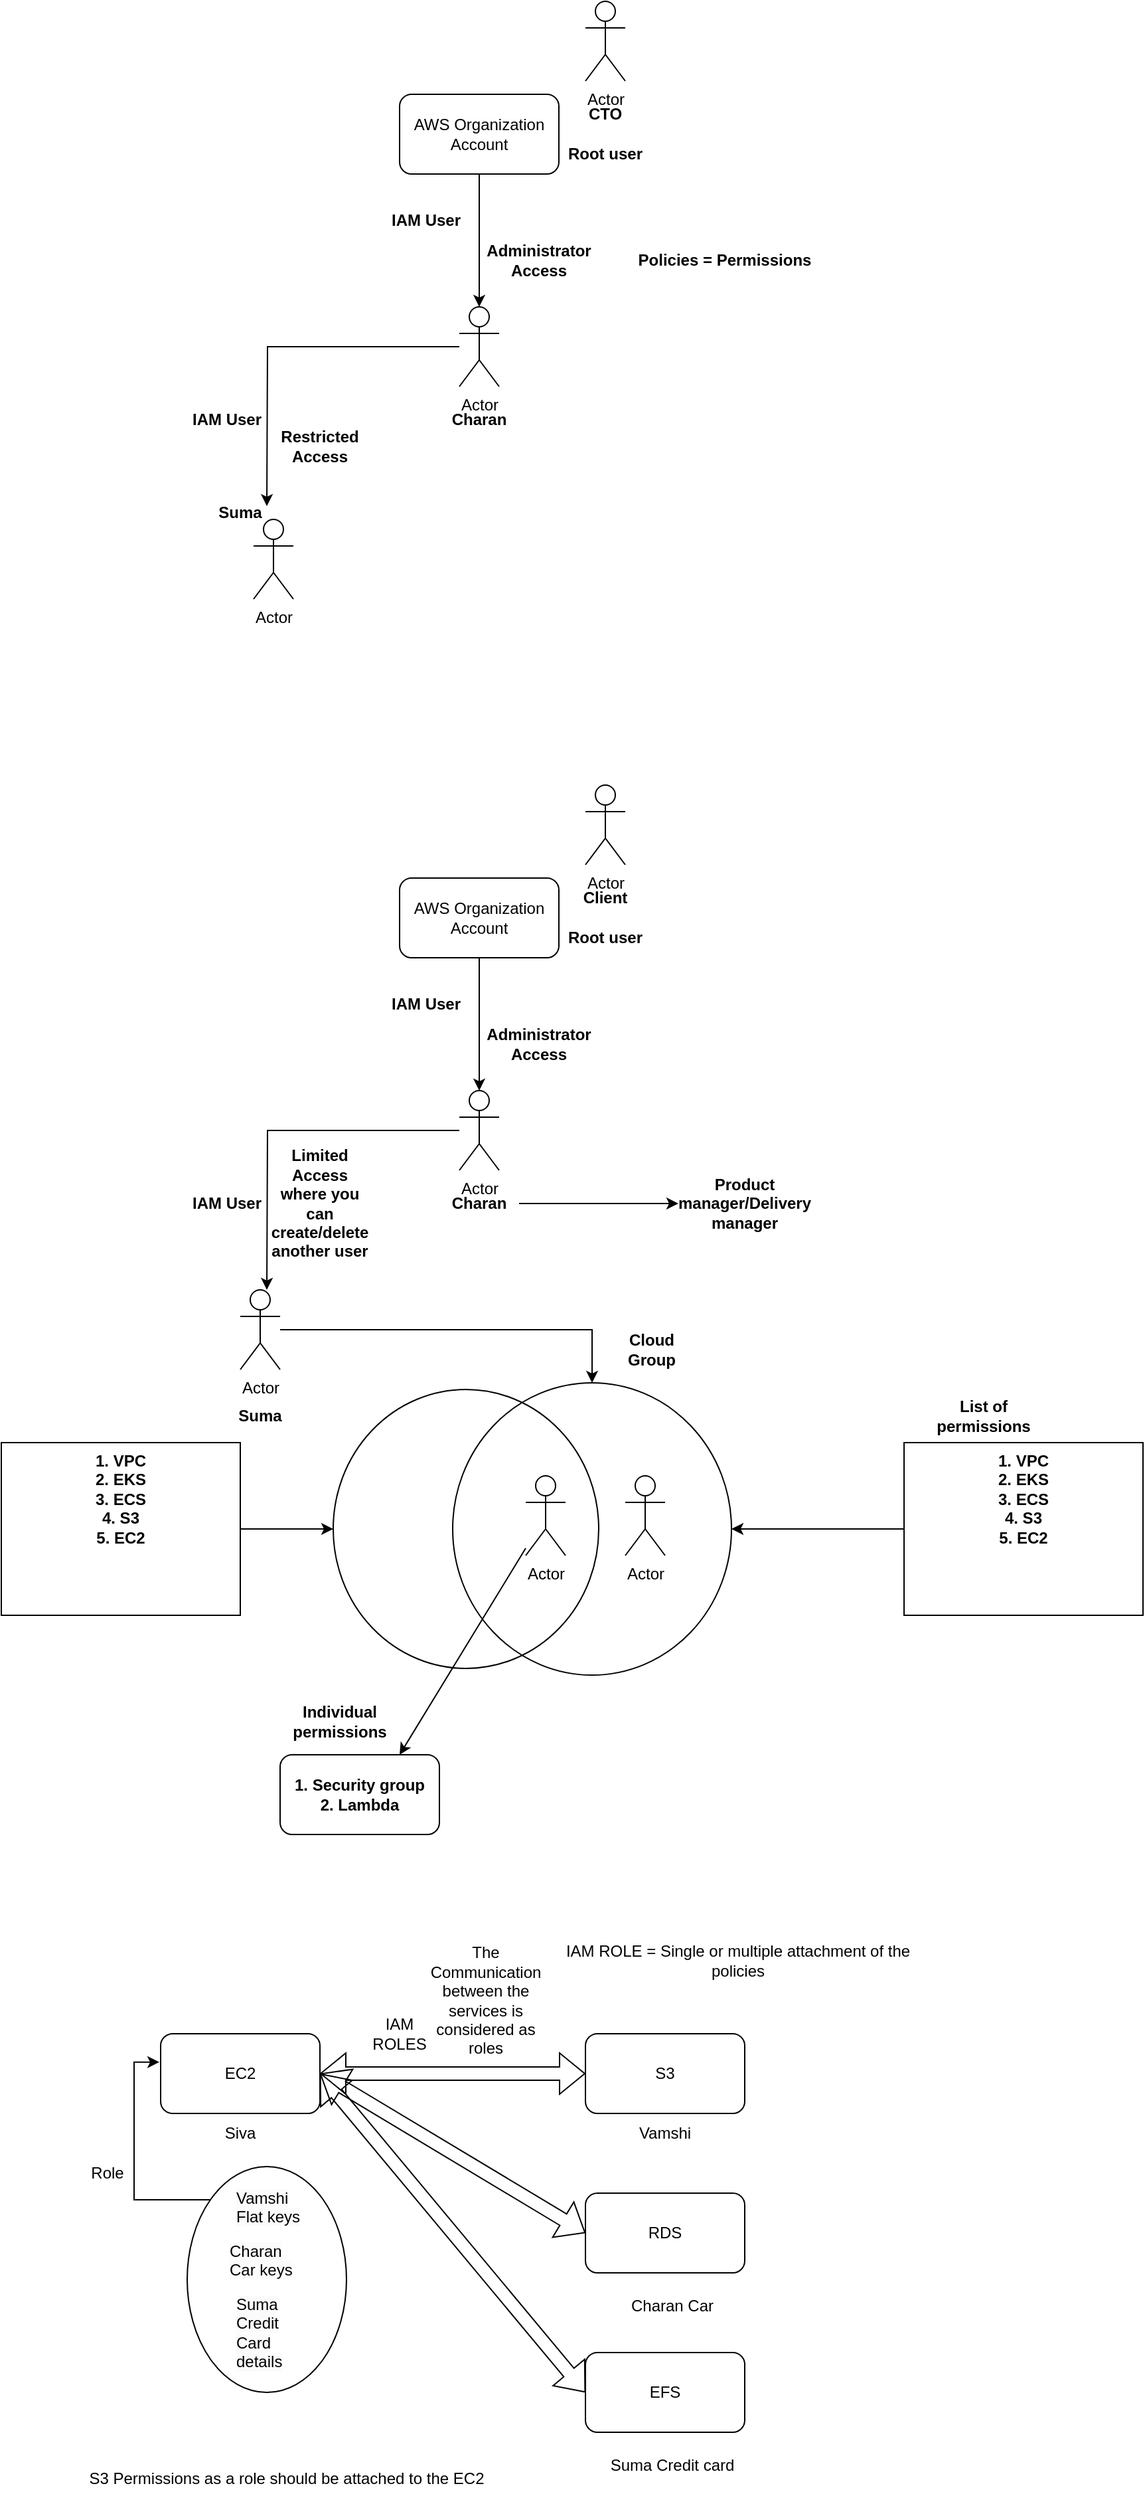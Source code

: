 <mxfile version="24.7.16">
  <diagram name="Page-1" id="KXfUFgAGhoED5xlEbtM9">
    <mxGraphModel dx="840" dy="418" grid="1" gridSize="10" guides="1" tooltips="1" connect="1" arrows="1" fold="1" page="1" pageScale="1" pageWidth="850" pageHeight="1100" math="0" shadow="0">
      <root>
        <mxCell id="0" />
        <mxCell id="1" parent="0" />
        <mxCell id="MOdhMIkQ6n2yi7J6jhkV-14" value="" style="edgeStyle=orthogonalEdgeStyle;rounded=0;orthogonalLoop=1;jettySize=auto;html=1;" edge="1" parent="1" source="MOdhMIkQ6n2yi7J6jhkV-1" target="MOdhMIkQ6n2yi7J6jhkV-2">
          <mxGeometry relative="1" as="geometry" />
        </mxCell>
        <mxCell id="MOdhMIkQ6n2yi7J6jhkV-1" value="AWS Organization Account" style="rounded=1;whiteSpace=wrap;html=1;" vertex="1" parent="1">
          <mxGeometry x="340" y="180" width="120" height="60" as="geometry" />
        </mxCell>
        <mxCell id="MOdhMIkQ6n2yi7J6jhkV-18" style="edgeStyle=orthogonalEdgeStyle;rounded=0;orthogonalLoop=1;jettySize=auto;html=1;" edge="1" parent="1" source="MOdhMIkQ6n2yi7J6jhkV-2">
          <mxGeometry relative="1" as="geometry">
            <mxPoint x="240" y="490" as="targetPoint" />
          </mxGeometry>
        </mxCell>
        <mxCell id="MOdhMIkQ6n2yi7J6jhkV-2" value="Actor" style="shape=umlActor;verticalLabelPosition=bottom;verticalAlign=top;html=1;outlineConnect=0;" vertex="1" parent="1">
          <mxGeometry x="385" y="340" width="30" height="60" as="geometry" />
        </mxCell>
        <mxCell id="MOdhMIkQ6n2yi7J6jhkV-3" value="Actor" style="shape=umlActor;verticalLabelPosition=bottom;verticalAlign=top;html=1;outlineConnect=0;" vertex="1" parent="1">
          <mxGeometry x="480" y="110" width="30" height="60" as="geometry" />
        </mxCell>
        <mxCell id="MOdhMIkQ6n2yi7J6jhkV-4" value="&lt;b&gt;CTO&lt;/b&gt;" style="text;html=1;align=center;verticalAlign=middle;whiteSpace=wrap;rounded=0;" vertex="1" parent="1">
          <mxGeometry x="465" y="180" width="60" height="30" as="geometry" />
        </mxCell>
        <mxCell id="MOdhMIkQ6n2yi7J6jhkV-6" value="&lt;b&gt;IAM User&lt;/b&gt;" style="text;html=1;align=center;verticalAlign=middle;whiteSpace=wrap;rounded=0;" vertex="1" parent="1">
          <mxGeometry x="330" y="260" width="60" height="30" as="geometry" />
        </mxCell>
        <mxCell id="MOdhMIkQ6n2yi7J6jhkV-7" value="&lt;b&gt;Root user&lt;/b&gt;" style="text;html=1;align=center;verticalAlign=middle;whiteSpace=wrap;rounded=0;" vertex="1" parent="1">
          <mxGeometry x="465" y="210" width="60" height="30" as="geometry" />
        </mxCell>
        <mxCell id="MOdhMIkQ6n2yi7J6jhkV-10" value="&lt;b&gt;Charan&lt;/b&gt;" style="text;html=1;align=center;verticalAlign=middle;whiteSpace=wrap;rounded=0;" vertex="1" parent="1">
          <mxGeometry x="370" y="410" width="60" height="30" as="geometry" />
        </mxCell>
        <mxCell id="MOdhMIkQ6n2yi7J6jhkV-15" value="&lt;b&gt;Administrator Access&lt;/b&gt;" style="text;html=1;align=center;verticalAlign=middle;whiteSpace=wrap;rounded=0;" vertex="1" parent="1">
          <mxGeometry x="415" y="290" width="60" height="30" as="geometry" />
        </mxCell>
        <mxCell id="MOdhMIkQ6n2yi7J6jhkV-16" value="Actor" style="shape=umlActor;verticalLabelPosition=bottom;verticalAlign=top;html=1;outlineConnect=0;" vertex="1" parent="1">
          <mxGeometry x="230" y="500" width="30" height="60" as="geometry" />
        </mxCell>
        <mxCell id="MOdhMIkQ6n2yi7J6jhkV-19" value="&lt;b&gt;Suma&lt;/b&gt;" style="text;html=1;align=center;verticalAlign=middle;whiteSpace=wrap;rounded=0;" vertex="1" parent="1">
          <mxGeometry x="190" y="480" width="60" height="30" as="geometry" />
        </mxCell>
        <mxCell id="MOdhMIkQ6n2yi7J6jhkV-20" value="&lt;b&gt;IAM User&lt;/b&gt;" style="text;html=1;align=center;verticalAlign=middle;whiteSpace=wrap;rounded=0;" vertex="1" parent="1">
          <mxGeometry x="180" y="410" width="60" height="30" as="geometry" />
        </mxCell>
        <mxCell id="MOdhMIkQ6n2yi7J6jhkV-21" value="" style="edgeStyle=orthogonalEdgeStyle;rounded=0;orthogonalLoop=1;jettySize=auto;html=1;" edge="1" parent="1" source="MOdhMIkQ6n2yi7J6jhkV-22" target="MOdhMIkQ6n2yi7J6jhkV-24">
          <mxGeometry relative="1" as="geometry" />
        </mxCell>
        <mxCell id="MOdhMIkQ6n2yi7J6jhkV-22" value="AWS Organization Account" style="rounded=1;whiteSpace=wrap;html=1;" vertex="1" parent="1">
          <mxGeometry x="340" y="770" width="120" height="60" as="geometry" />
        </mxCell>
        <mxCell id="MOdhMIkQ6n2yi7J6jhkV-23" style="edgeStyle=orthogonalEdgeStyle;rounded=0;orthogonalLoop=1;jettySize=auto;html=1;" edge="1" parent="1" source="MOdhMIkQ6n2yi7J6jhkV-24">
          <mxGeometry relative="1" as="geometry">
            <mxPoint x="240" y="1080" as="targetPoint" />
          </mxGeometry>
        </mxCell>
        <mxCell id="MOdhMIkQ6n2yi7J6jhkV-24" value="Actor" style="shape=umlActor;verticalLabelPosition=bottom;verticalAlign=top;html=1;outlineConnect=0;" vertex="1" parent="1">
          <mxGeometry x="385" y="930" width="30" height="60" as="geometry" />
        </mxCell>
        <mxCell id="MOdhMIkQ6n2yi7J6jhkV-25" value="Actor" style="shape=umlActor;verticalLabelPosition=bottom;verticalAlign=top;html=1;outlineConnect=0;" vertex="1" parent="1">
          <mxGeometry x="480" y="700" width="30" height="60" as="geometry" />
        </mxCell>
        <mxCell id="MOdhMIkQ6n2yi7J6jhkV-26" value="&lt;b&gt;Client&lt;/b&gt;" style="text;html=1;align=center;verticalAlign=middle;whiteSpace=wrap;rounded=0;" vertex="1" parent="1">
          <mxGeometry x="465" y="770" width="60" height="30" as="geometry" />
        </mxCell>
        <mxCell id="MOdhMIkQ6n2yi7J6jhkV-27" value="&lt;b&gt;IAM User&lt;/b&gt;" style="text;html=1;align=center;verticalAlign=middle;whiteSpace=wrap;rounded=0;" vertex="1" parent="1">
          <mxGeometry x="330" y="850" width="60" height="30" as="geometry" />
        </mxCell>
        <mxCell id="MOdhMIkQ6n2yi7J6jhkV-28" value="&lt;b&gt;Root user&lt;/b&gt;" style="text;html=1;align=center;verticalAlign=middle;whiteSpace=wrap;rounded=0;" vertex="1" parent="1">
          <mxGeometry x="465" y="800" width="60" height="30" as="geometry" />
        </mxCell>
        <mxCell id="MOdhMIkQ6n2yi7J6jhkV-35" value="" style="edgeStyle=orthogonalEdgeStyle;rounded=0;orthogonalLoop=1;jettySize=auto;html=1;" edge="1" parent="1" source="MOdhMIkQ6n2yi7J6jhkV-29" target="MOdhMIkQ6n2yi7J6jhkV-33">
          <mxGeometry relative="1" as="geometry" />
        </mxCell>
        <mxCell id="MOdhMIkQ6n2yi7J6jhkV-29" value="&lt;b&gt;Charan&lt;/b&gt;" style="text;html=1;align=center;verticalAlign=middle;whiteSpace=wrap;rounded=0;" vertex="1" parent="1">
          <mxGeometry x="370" y="1000" width="60" height="30" as="geometry" />
        </mxCell>
        <mxCell id="MOdhMIkQ6n2yi7J6jhkV-30" value="&lt;b&gt;Administrator Access&lt;/b&gt;" style="text;html=1;align=center;verticalAlign=middle;whiteSpace=wrap;rounded=0;" vertex="1" parent="1">
          <mxGeometry x="415" y="880" width="60" height="30" as="geometry" />
        </mxCell>
        <mxCell id="MOdhMIkQ6n2yi7J6jhkV-56" value="" style="edgeStyle=orthogonalEdgeStyle;rounded=0;orthogonalLoop=1;jettySize=auto;html=1;" edge="1" parent="1" source="MOdhMIkQ6n2yi7J6jhkV-31" target="MOdhMIkQ6n2yi7J6jhkV-55">
          <mxGeometry relative="1" as="geometry" />
        </mxCell>
        <mxCell id="MOdhMIkQ6n2yi7J6jhkV-31" value="Actor" style="shape=umlActor;verticalLabelPosition=bottom;verticalAlign=top;html=1;outlineConnect=0;" vertex="1" parent="1">
          <mxGeometry x="220" y="1080" width="30" height="60" as="geometry" />
        </mxCell>
        <mxCell id="MOdhMIkQ6n2yi7J6jhkV-32" value="&lt;b&gt;IAM User&lt;/b&gt;" style="text;html=1;align=center;verticalAlign=middle;whiteSpace=wrap;rounded=0;" vertex="1" parent="1">
          <mxGeometry x="180" y="1000" width="60" height="30" as="geometry" />
        </mxCell>
        <mxCell id="MOdhMIkQ6n2yi7J6jhkV-33" value="&lt;blockquote style=&quot;margin: 0 0 0 40px; border: none; padding: 0px;&quot;&gt;&lt;b&gt;Product manager/Delivery manager&lt;/b&gt;&lt;/blockquote&gt;" style="text;html=1;align=center;verticalAlign=middle;whiteSpace=wrap;rounded=0;" vertex="1" parent="1">
          <mxGeometry x="550" y="1000" width="60" height="30" as="geometry" />
        </mxCell>
        <mxCell id="MOdhMIkQ6n2yi7J6jhkV-36" value="&lt;b&gt;Suma&lt;/b&gt;" style="text;html=1;align=center;verticalAlign=middle;whiteSpace=wrap;rounded=0;" vertex="1" parent="1">
          <mxGeometry x="205" y="1160" width="60" height="30" as="geometry" />
        </mxCell>
        <mxCell id="MOdhMIkQ6n2yi7J6jhkV-41" value="&lt;b&gt;Limited Access where you can create/delete another user&lt;/b&gt;" style="text;html=1;align=center;verticalAlign=middle;whiteSpace=wrap;rounded=0;" vertex="1" parent="1">
          <mxGeometry x="250" y="1000" width="60" height="30" as="geometry" />
        </mxCell>
        <mxCell id="MOdhMIkQ6n2yi7J6jhkV-48" value="&lt;b&gt;Policies = Permissions&lt;/b&gt;" style="text;html=1;align=center;verticalAlign=middle;whiteSpace=wrap;rounded=0;" vertex="1" parent="1">
          <mxGeometry x="510" y="290" width="150" height="30" as="geometry" />
        </mxCell>
        <mxCell id="MOdhMIkQ6n2yi7J6jhkV-49" value="&lt;b&gt;Restricted Access&lt;/b&gt;" style="text;html=1;align=center;verticalAlign=middle;whiteSpace=wrap;rounded=0;" vertex="1" parent="1">
          <mxGeometry x="250" y="430" width="60" height="30" as="geometry" />
        </mxCell>
        <mxCell id="MOdhMIkQ6n2yi7J6jhkV-55" value="" style="ellipse;whiteSpace=wrap;html=1;verticalAlign=top;" vertex="1" parent="1">
          <mxGeometry x="380" y="1150" width="210" height="220" as="geometry" />
        </mxCell>
        <mxCell id="MOdhMIkQ6n2yi7J6jhkV-57" value="&lt;b&gt;Cloud Group&lt;/b&gt;" style="text;html=1;align=center;verticalAlign=middle;whiteSpace=wrap;rounded=0;" vertex="1" parent="1">
          <mxGeometry x="500" y="1110" width="60" height="30" as="geometry" />
        </mxCell>
        <mxCell id="MOdhMIkQ6n2yi7J6jhkV-62" style="edgeStyle=orthogonalEdgeStyle;rounded=0;orthogonalLoop=1;jettySize=auto;html=1;entryX=1;entryY=0.5;entryDx=0;entryDy=0;" edge="1" parent="1" source="MOdhMIkQ6n2yi7J6jhkV-59" target="MOdhMIkQ6n2yi7J6jhkV-55">
          <mxGeometry relative="1" as="geometry" />
        </mxCell>
        <mxCell id="MOdhMIkQ6n2yi7J6jhkV-59" value="&lt;b&gt;1. VPC&lt;br&gt;2. EKS&lt;br&gt;3. ECS&lt;br&gt;4. S3&lt;br&gt;5. EC2&lt;/b&gt;" style="whiteSpace=wrap;html=1;verticalAlign=top;" vertex="1" parent="1">
          <mxGeometry x="720" y="1195" width="180" height="130" as="geometry" />
        </mxCell>
        <mxCell id="MOdhMIkQ6n2yi7J6jhkV-61" value="&lt;b&gt;List of permissions&lt;/b&gt;" style="text;html=1;align=center;verticalAlign=middle;whiteSpace=wrap;rounded=0;" vertex="1" parent="1">
          <mxGeometry x="750" y="1160" width="60" height="30" as="geometry" />
        </mxCell>
        <mxCell id="MOdhMIkQ6n2yi7J6jhkV-63" value="Actor" style="shape=umlActor;verticalLabelPosition=bottom;verticalAlign=top;html=1;outlineConnect=0;" vertex="1" parent="1">
          <mxGeometry x="510" y="1220" width="30" height="60" as="geometry" />
        </mxCell>
        <mxCell id="MOdhMIkQ6n2yi7J6jhkV-64" value="Actor" style="shape=umlActor;verticalLabelPosition=bottom;verticalAlign=top;html=1;outlineConnect=0;" vertex="1" parent="1">
          <mxGeometry x="435" y="1220" width="30" height="60" as="geometry" />
        </mxCell>
        <mxCell id="MOdhMIkQ6n2yi7J6jhkV-65" value="" style="endArrow=classic;html=1;rounded=0;" edge="1" parent="1" source="MOdhMIkQ6n2yi7J6jhkV-64">
          <mxGeometry width="50" height="50" relative="1" as="geometry">
            <mxPoint x="440" y="1330" as="sourcePoint" />
            <mxPoint x="340" y="1430" as="targetPoint" />
          </mxGeometry>
        </mxCell>
        <mxCell id="MOdhMIkQ6n2yi7J6jhkV-66" value="&lt;b&gt;1. Security group&lt;br&gt;2. Lambda&lt;/b&gt;" style="rounded=1;whiteSpace=wrap;html=1;" vertex="1" parent="1">
          <mxGeometry x="250" y="1430" width="120" height="60" as="geometry" />
        </mxCell>
        <mxCell id="MOdhMIkQ6n2yi7J6jhkV-67" value="&lt;b&gt;Individual permissions&lt;/b&gt;" style="text;html=1;align=center;verticalAlign=middle;whiteSpace=wrap;rounded=0;" vertex="1" parent="1">
          <mxGeometry x="265" y="1390" width="60" height="30" as="geometry" />
        </mxCell>
        <mxCell id="MOdhMIkQ6n2yi7J6jhkV-70" value="" style="ellipse;whiteSpace=wrap;html=1;fillColor=none;" vertex="1" parent="1">
          <mxGeometry x="290" y="1155" width="200" height="210" as="geometry" />
        </mxCell>
        <mxCell id="MOdhMIkQ6n2yi7J6jhkV-73" style="edgeStyle=orthogonalEdgeStyle;rounded=0;orthogonalLoop=1;jettySize=auto;html=1;" edge="1" parent="1" source="MOdhMIkQ6n2yi7J6jhkV-71" target="MOdhMIkQ6n2yi7J6jhkV-70">
          <mxGeometry relative="1" as="geometry" />
        </mxCell>
        <mxCell id="MOdhMIkQ6n2yi7J6jhkV-71" value="&lt;b&gt;1. VPC&lt;br&gt;2. EKS&lt;br&gt;3. ECS&lt;br&gt;4. S3&lt;br&gt;5. EC2&lt;/b&gt;" style="whiteSpace=wrap;html=1;verticalAlign=top;" vertex="1" parent="1">
          <mxGeometry x="40" y="1195" width="180" height="130" as="geometry" />
        </mxCell>
        <mxCell id="MOdhMIkQ6n2yi7J6jhkV-78" value="EC2" style="rounded=1;whiteSpace=wrap;html=1;" vertex="1" parent="1">
          <mxGeometry x="160" y="1640" width="120" height="60" as="geometry" />
        </mxCell>
        <mxCell id="MOdhMIkQ6n2yi7J6jhkV-79" value="S3" style="rounded=1;whiteSpace=wrap;html=1;" vertex="1" parent="1">
          <mxGeometry x="480" y="1640" width="120" height="60" as="geometry" />
        </mxCell>
        <mxCell id="MOdhMIkQ6n2yi7J6jhkV-83" value="" style="shape=flexArrow;endArrow=classic;startArrow=classic;html=1;rounded=0;exitX=1;exitY=0.5;exitDx=0;exitDy=0;entryX=0;entryY=0.5;entryDx=0;entryDy=0;" edge="1" parent="1" source="MOdhMIkQ6n2yi7J6jhkV-78" target="MOdhMIkQ6n2yi7J6jhkV-79">
          <mxGeometry width="100" height="100" relative="1" as="geometry">
            <mxPoint x="410" y="1830" as="sourcePoint" />
            <mxPoint x="510" y="1730" as="targetPoint" />
          </mxGeometry>
        </mxCell>
        <mxCell id="MOdhMIkQ6n2yi7J6jhkV-84" value="IAM ROLES" style="text;html=1;align=center;verticalAlign=middle;whiteSpace=wrap;rounded=0;" vertex="1" parent="1">
          <mxGeometry x="310" y="1630" width="60" height="20" as="geometry" />
        </mxCell>
        <mxCell id="MOdhMIkQ6n2yi7J6jhkV-85" value="The Communication between the services is considered as roles" style="text;html=1;align=center;verticalAlign=middle;whiteSpace=wrap;rounded=0;" vertex="1" parent="1">
          <mxGeometry x="375" y="1600" width="60" height="30" as="geometry" />
        </mxCell>
        <mxCell id="MOdhMIkQ6n2yi7J6jhkV-86" value="IAM ROLE = Single or multiple attachment of the policies" style="text;html=1;align=center;verticalAlign=middle;whiteSpace=wrap;rounded=0;" vertex="1" parent="1">
          <mxGeometry x="450" y="1570" width="290" height="30" as="geometry" />
        </mxCell>
        <mxCell id="MOdhMIkQ6n2yi7J6jhkV-87" value="Siva" style="text;html=1;align=center;verticalAlign=middle;whiteSpace=wrap;rounded=0;" vertex="1" parent="1">
          <mxGeometry x="190" y="1700" width="60" height="30" as="geometry" />
        </mxCell>
        <mxCell id="MOdhMIkQ6n2yi7J6jhkV-88" value="Vamshi" style="text;html=1;align=center;verticalAlign=middle;whiteSpace=wrap;rounded=0;" vertex="1" parent="1">
          <mxGeometry x="510" y="1700" width="60" height="30" as="geometry" />
        </mxCell>
        <mxCell id="MOdhMIkQ6n2yi7J6jhkV-90" value="S3 Permissions as a role should be attached to the EC2" style="text;html=1;align=center;verticalAlign=middle;whiteSpace=wrap;rounded=0;" vertex="1" parent="1">
          <mxGeometry x="95" y="1960" width="320" height="30" as="geometry" />
        </mxCell>
        <mxCell id="MOdhMIkQ6n2yi7J6jhkV-91" value="" style="ellipse;whiteSpace=wrap;html=1;" vertex="1" parent="1">
          <mxGeometry x="180" y="1740" width="120" height="170" as="geometry" />
        </mxCell>
        <mxCell id="MOdhMIkQ6n2yi7J6jhkV-92" value="&lt;span style=&quot;color: rgb(0, 0, 0); font-family: Helvetica; font-size: 12px; font-style: normal; font-variant-ligatures: normal; font-variant-caps: normal; font-weight: 400; letter-spacing: normal; orphans: 2; text-align: center; text-indent: 0px; text-transform: none; widows: 2; word-spacing: 0px; -webkit-text-stroke-width: 0px; white-space: normal; background-color: rgb(251, 251, 251); text-decoration-thickness: initial; text-decoration-style: initial; text-decoration-color: initial; display: inline !important; float: none;&quot;&gt;Vamshi Flat keys&lt;/span&gt;" style="text;whiteSpace=wrap;html=1;" vertex="1" parent="1">
          <mxGeometry x="215" y="1750" width="50" height="40" as="geometry" />
        </mxCell>
        <mxCell id="MOdhMIkQ6n2yi7J6jhkV-94" style="edgeStyle=orthogonalEdgeStyle;rounded=0;orthogonalLoop=1;jettySize=auto;html=1;entryX=-0.008;entryY=0.356;entryDx=0;entryDy=0;entryPerimeter=0;" edge="1" parent="1" source="MOdhMIkQ6n2yi7J6jhkV-91" target="MOdhMIkQ6n2yi7J6jhkV-78">
          <mxGeometry relative="1" as="geometry">
            <Array as="points">
              <mxPoint x="140" y="1765" />
              <mxPoint x="140" y="1661" />
            </Array>
          </mxGeometry>
        </mxCell>
        <mxCell id="MOdhMIkQ6n2yi7J6jhkV-95" value="Role" style="text;html=1;align=center;verticalAlign=middle;whiteSpace=wrap;rounded=0;" vertex="1" parent="1">
          <mxGeometry x="90" y="1730" width="60" height="30" as="geometry" />
        </mxCell>
        <mxCell id="MOdhMIkQ6n2yi7J6jhkV-96" value="RDS" style="rounded=1;whiteSpace=wrap;html=1;" vertex="1" parent="1">
          <mxGeometry x="480" y="1760" width="120" height="60" as="geometry" />
        </mxCell>
        <mxCell id="MOdhMIkQ6n2yi7J6jhkV-97" value="" style="shape=flexArrow;endArrow=classic;startArrow=classic;html=1;rounded=0;exitX=1;exitY=0.5;exitDx=0;exitDy=0;entryX=0;entryY=0.5;entryDx=0;entryDy=0;" edge="1" parent="1" source="MOdhMIkQ6n2yi7J6jhkV-78" target="MOdhMIkQ6n2yi7J6jhkV-96">
          <mxGeometry width="100" height="100" relative="1" as="geometry">
            <mxPoint x="290" y="1680" as="sourcePoint" />
            <mxPoint x="490" y="1680" as="targetPoint" />
          </mxGeometry>
        </mxCell>
        <mxCell id="MOdhMIkQ6n2yi7J6jhkV-98" value="Charan Car" style="text;html=1;align=center;verticalAlign=middle;resizable=0;points=[];autosize=1;strokeColor=none;fillColor=none;" vertex="1" parent="1">
          <mxGeometry x="500" y="1830" width="90" height="30" as="geometry" />
        </mxCell>
        <mxCell id="MOdhMIkQ6n2yi7J6jhkV-99" value="&lt;span style=&quot;color: rgb(0, 0, 0); font-family: Helvetica; font-size: 12px; font-style: normal; font-variant-ligatures: normal; font-variant-caps: normal; font-weight: 400; letter-spacing: normal; orphans: 2; text-align: center; text-indent: 0px; text-transform: none; widows: 2; word-spacing: 0px; -webkit-text-stroke-width: 0px; white-space: normal; background-color: rgb(251, 251, 251); text-decoration-thickness: initial; text-decoration-style: initial; text-decoration-color: initial; display: inline !important; float: none;&quot;&gt;Charan Car keys&lt;/span&gt;" style="text;whiteSpace=wrap;html=1;" vertex="1" parent="1">
          <mxGeometry x="210" y="1790" width="50" height="40" as="geometry" />
        </mxCell>
        <mxCell id="MOdhMIkQ6n2yi7J6jhkV-100" value="EFS" style="rounded=1;whiteSpace=wrap;html=1;" vertex="1" parent="1">
          <mxGeometry x="480" y="1880" width="120" height="60" as="geometry" />
        </mxCell>
        <mxCell id="MOdhMIkQ6n2yi7J6jhkV-101" value="" style="shape=flexArrow;endArrow=classic;startArrow=classic;html=1;rounded=0;entryX=0;entryY=0.5;entryDx=0;entryDy=0;" edge="1" parent="1" target="MOdhMIkQ6n2yi7J6jhkV-100">
          <mxGeometry width="100" height="100" relative="1" as="geometry">
            <mxPoint x="280" y="1670" as="sourcePoint" />
            <mxPoint x="490" y="1800" as="targetPoint" />
          </mxGeometry>
        </mxCell>
        <mxCell id="MOdhMIkQ6n2yi7J6jhkV-111" value="Suma Credit card" style="text;html=1;align=center;verticalAlign=middle;resizable=0;points=[];autosize=1;strokeColor=none;fillColor=none;" vertex="1" parent="1">
          <mxGeometry x="485" y="1950" width="120" height="30" as="geometry" />
        </mxCell>
        <mxCell id="MOdhMIkQ6n2yi7J6jhkV-112" value="&lt;span style=&quot;color: rgb(0, 0, 0); font-family: Helvetica; font-size: 12px; font-style: normal; font-variant-ligatures: normal; font-variant-caps: normal; font-weight: 400; letter-spacing: normal; orphans: 2; text-align: center; text-indent: 0px; text-transform: none; widows: 2; word-spacing: 0px; -webkit-text-stroke-width: 0px; white-space: normal; background-color: rgb(251, 251, 251); text-decoration-thickness: initial; text-decoration-style: initial; text-decoration-color: initial; display: inline !important; float: none;&quot;&gt;Suma Credit Card details&lt;/span&gt;" style="text;whiteSpace=wrap;html=1;" vertex="1" parent="1">
          <mxGeometry x="215" y="1830" width="50" height="40" as="geometry" />
        </mxCell>
      </root>
    </mxGraphModel>
  </diagram>
</mxfile>
